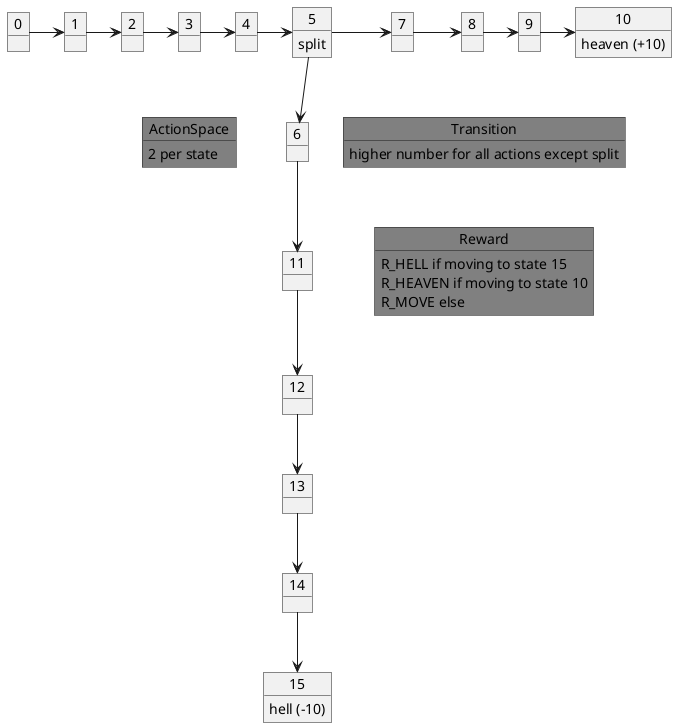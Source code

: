 @startuml

object 0
object 1
object 2
object 3
object 4
object 5
5 : split
object 6
object 7
object 8
object 9
object 10
10 : heaven (+10)
object 11
object 12
object 13
object 14
object 15
15 : hell (-10)


0 -right-> 1
1 -right-> 2
2 -right-> 3
3 -right-> 4
4 -right-> 5
5 -down-> 6
5 -right-> 7
7 -right-> 8
8 -right-> 9
9 -right-> 10
6 -down-> 11
11 -down-> 12
12 -down-> 13
13 -down-> 14
14 -down-> 15


object ActionSpace #grey
ActionSpace : 2 per state
ActionSpace -up[hidden]-> 3

object Transition #grey
Transition : higher number for all actions except split
Transition -up[hidden]-> 8

object Reward #grey {
R_HELL if moving to state 15
R_HEAVEN if moving to state 10
R_MOVE else
           }
Reward -up[hidden]-> Transition


@enduml

